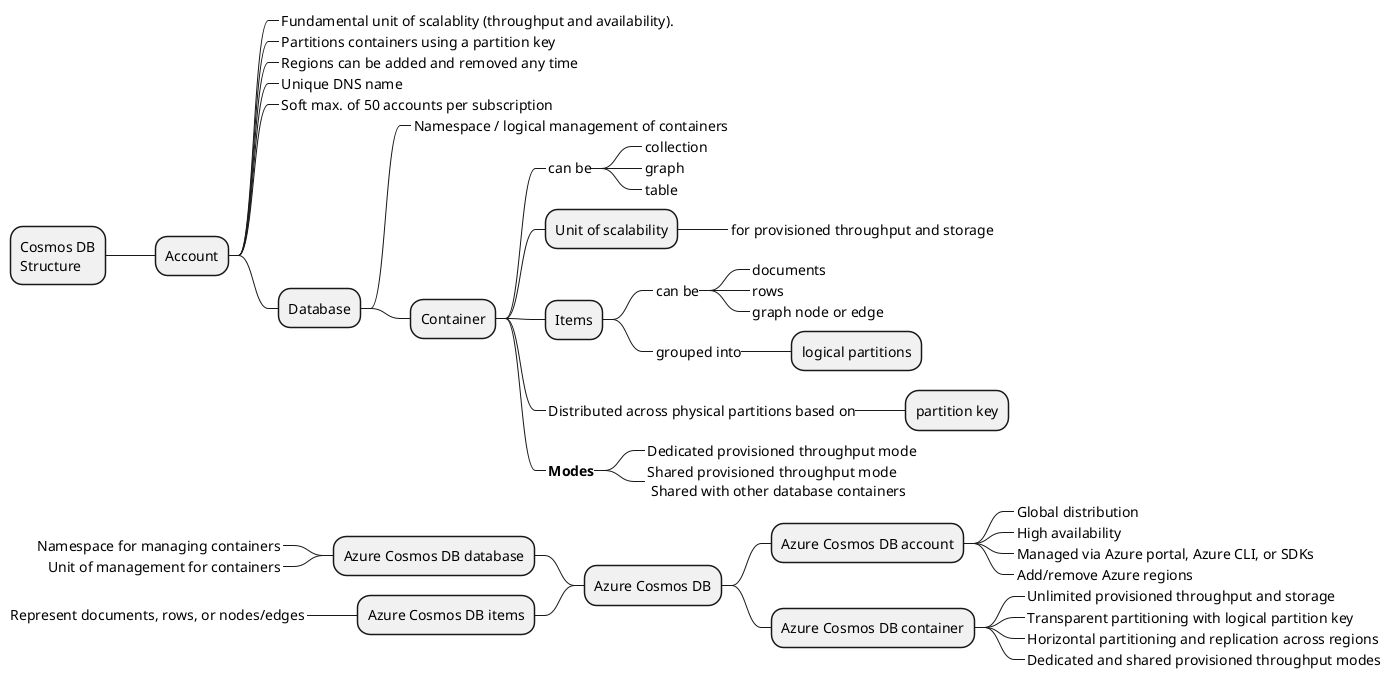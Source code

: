 @startmindmap "Cosmos DB Structure"

+ Cosmos DB\nStructure
++ Account
+++_ Fundamental unit of scalablity (throughput and availability).
+++_ Partitions containers using a partition key
+++_ Regions can be added and removed any time
+++_ Unique DNS name
+++_ Soft max. of 50 accounts per subscription
+++ Database
++++_ Namespace / logical management of containers
++++ Container
+++++_ can be
++++++_ collection
++++++_ graph
++++++_ table
+++++ Unit of scalability
++++++_ for provisioned throughput and storage
+++++ Items
++++++_ can be
+++++++_ documents
+++++++_ rows
+++++++_ graph node or edge
++++++_ grouped into
+++++++ logical partitions
+++++_ Distributed across physical partitions based on
++++++ partition key
+++++_ **Modes**
++++++_ Dedicated provisioned throughput mode
++++++_ Shared provisioned throughput mode\n Shared with other database containers

+ Azure Cosmos DB
++ Azure Cosmos DB account
+++_ Global distribution
+++_ High availability
+++_ Managed via Azure portal, Azure CLI, or SDKs
+++_ Add/remove Azure regions
++ Azure Cosmos DB container
+++_ Unlimited provisioned throughput and storage
+++_ Transparent partitioning with logical partition key
+++_ Horizontal partitioning and replication across regions
+++_ Dedicated and shared provisioned throughput modes
-- Azure Cosmos DB database
---_ Namespace for managing containers
---_ Unit of management for containers
-- Azure Cosmos DB items
---_ Represent documents, rows, or nodes/edges

@endmindmap
